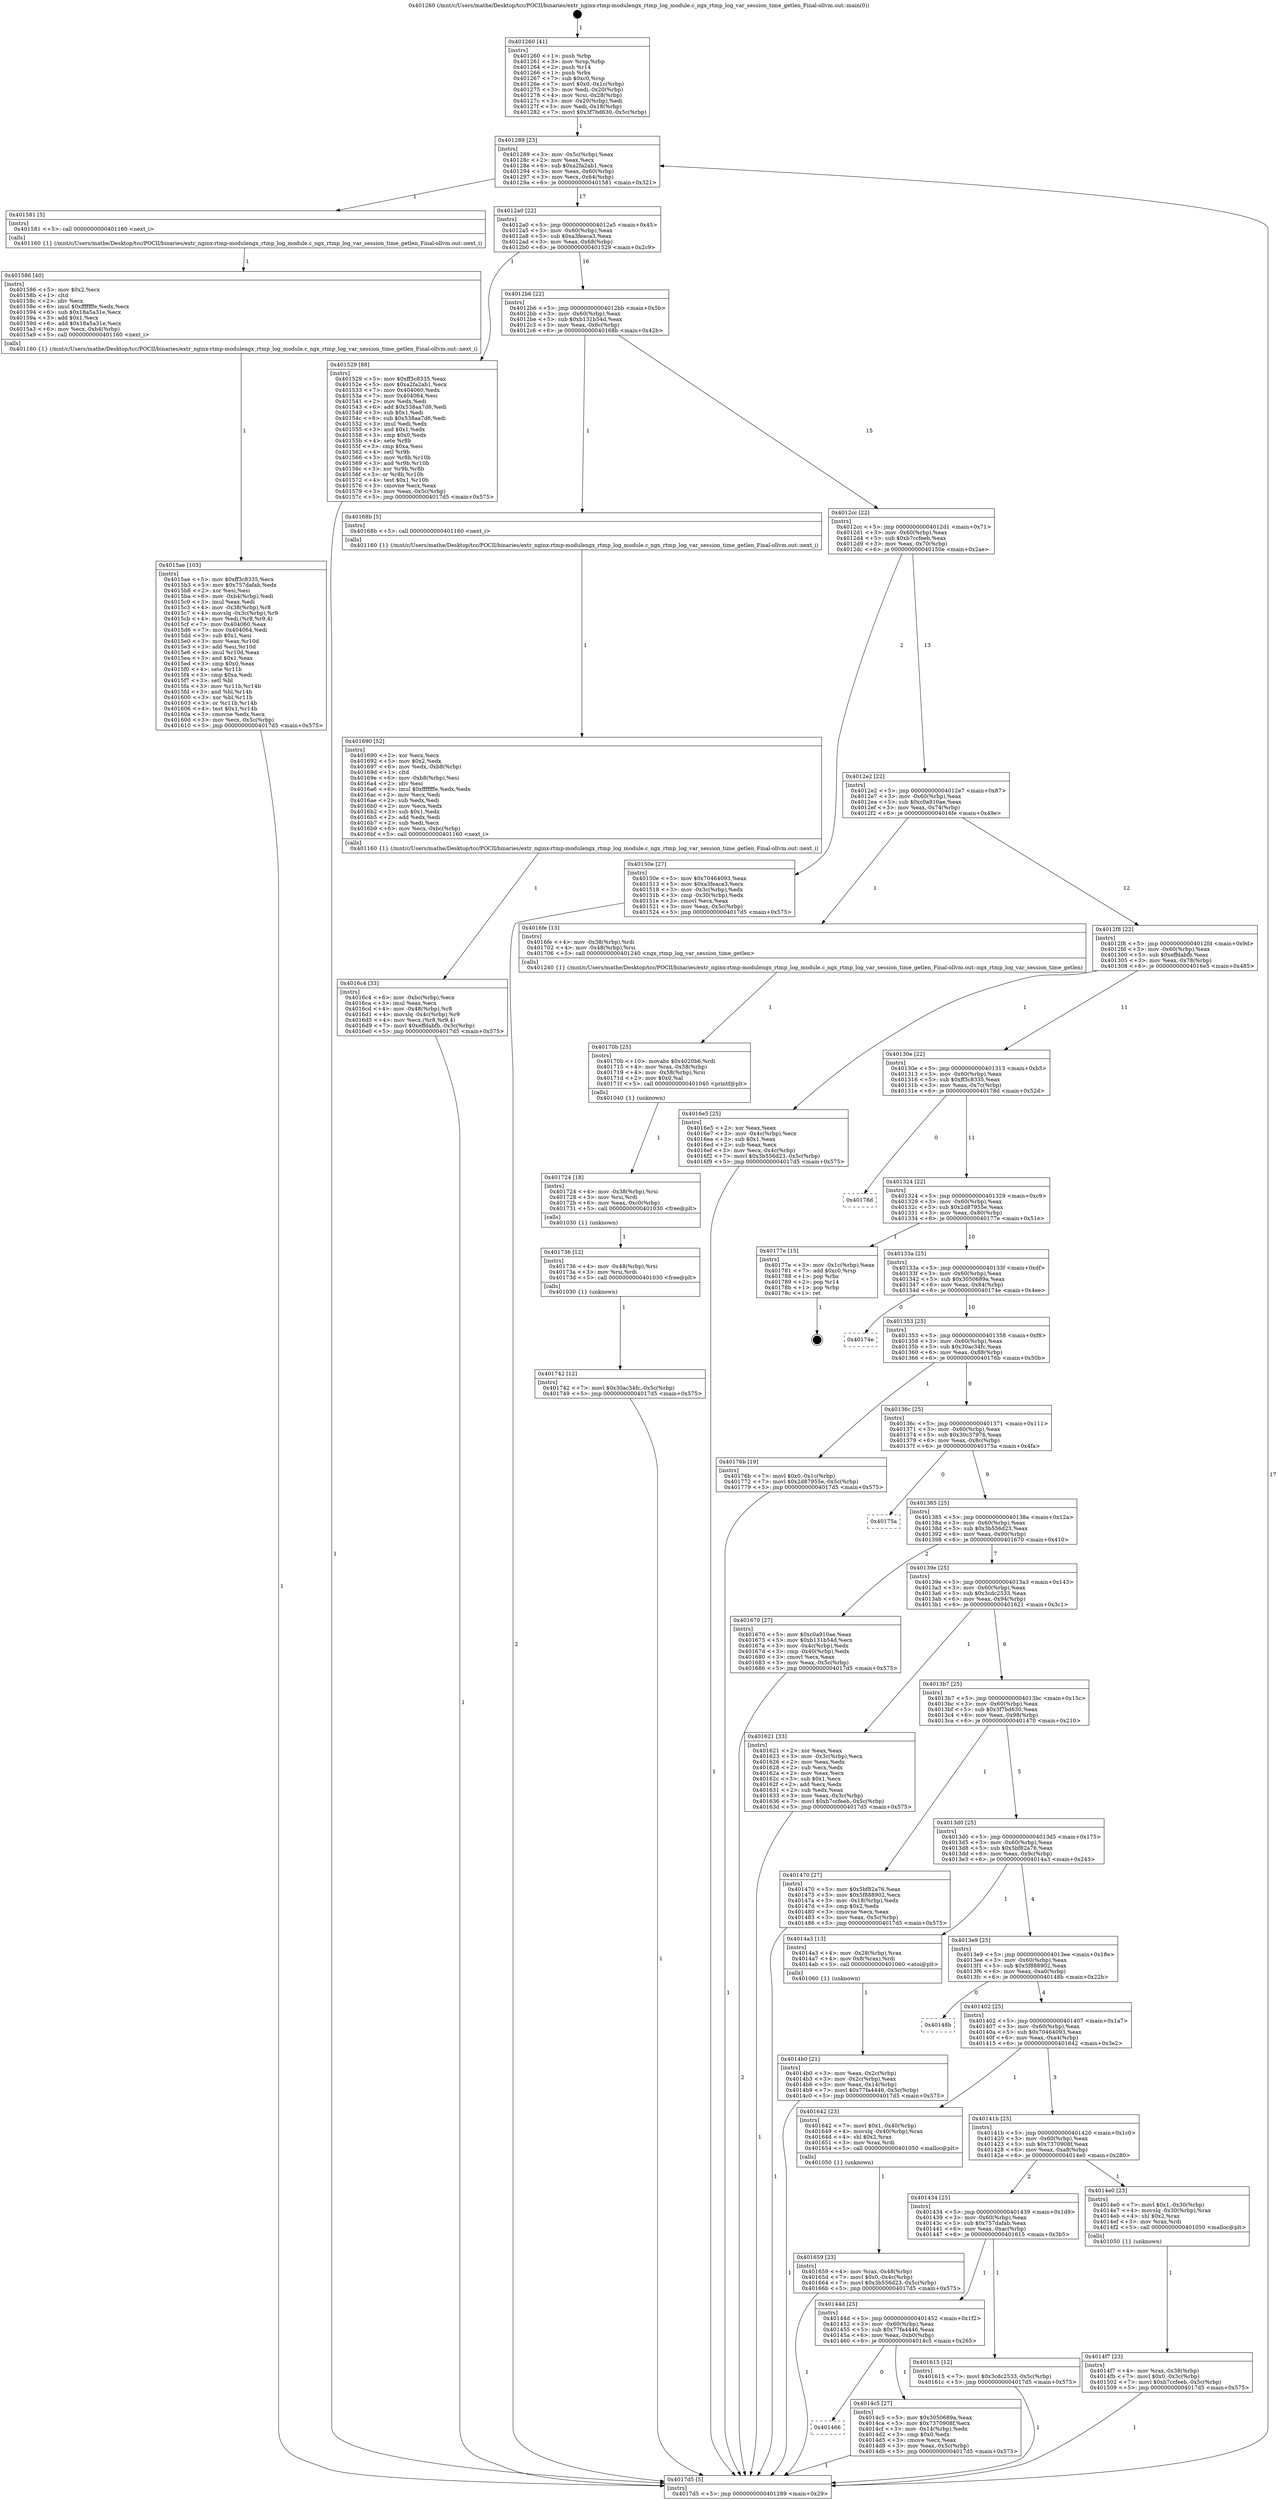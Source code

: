 digraph "0x401260" {
  label = "0x401260 (/mnt/c/Users/mathe/Desktop/tcc/POCII/binaries/extr_nginx-rtmp-modulengx_rtmp_log_module.c_ngx_rtmp_log_var_session_time_getlen_Final-ollvm.out::main(0))"
  labelloc = "t"
  node[shape=record]

  Entry [label="",width=0.3,height=0.3,shape=circle,fillcolor=black,style=filled]
  "0x401289" [label="{
     0x401289 [23]\l
     | [instrs]\l
     &nbsp;&nbsp;0x401289 \<+3\>: mov -0x5c(%rbp),%eax\l
     &nbsp;&nbsp;0x40128c \<+2\>: mov %eax,%ecx\l
     &nbsp;&nbsp;0x40128e \<+6\>: sub $0xa2fa2ab1,%ecx\l
     &nbsp;&nbsp;0x401294 \<+3\>: mov %eax,-0x60(%rbp)\l
     &nbsp;&nbsp;0x401297 \<+3\>: mov %ecx,-0x64(%rbp)\l
     &nbsp;&nbsp;0x40129a \<+6\>: je 0000000000401581 \<main+0x321\>\l
  }"]
  "0x401581" [label="{
     0x401581 [5]\l
     | [instrs]\l
     &nbsp;&nbsp;0x401581 \<+5\>: call 0000000000401160 \<next_i\>\l
     | [calls]\l
     &nbsp;&nbsp;0x401160 \{1\} (/mnt/c/Users/mathe/Desktop/tcc/POCII/binaries/extr_nginx-rtmp-modulengx_rtmp_log_module.c_ngx_rtmp_log_var_session_time_getlen_Final-ollvm.out::next_i)\l
  }"]
  "0x4012a0" [label="{
     0x4012a0 [22]\l
     | [instrs]\l
     &nbsp;&nbsp;0x4012a0 \<+5\>: jmp 00000000004012a5 \<main+0x45\>\l
     &nbsp;&nbsp;0x4012a5 \<+3\>: mov -0x60(%rbp),%eax\l
     &nbsp;&nbsp;0x4012a8 \<+5\>: sub $0xa3feaca3,%eax\l
     &nbsp;&nbsp;0x4012ad \<+3\>: mov %eax,-0x68(%rbp)\l
     &nbsp;&nbsp;0x4012b0 \<+6\>: je 0000000000401529 \<main+0x2c9\>\l
  }"]
  Exit [label="",width=0.3,height=0.3,shape=circle,fillcolor=black,style=filled,peripheries=2]
  "0x401529" [label="{
     0x401529 [88]\l
     | [instrs]\l
     &nbsp;&nbsp;0x401529 \<+5\>: mov $0xff3c8335,%eax\l
     &nbsp;&nbsp;0x40152e \<+5\>: mov $0xa2fa2ab1,%ecx\l
     &nbsp;&nbsp;0x401533 \<+7\>: mov 0x404060,%edx\l
     &nbsp;&nbsp;0x40153a \<+7\>: mov 0x404064,%esi\l
     &nbsp;&nbsp;0x401541 \<+2\>: mov %edx,%edi\l
     &nbsp;&nbsp;0x401543 \<+6\>: add $0x538aa7d6,%edi\l
     &nbsp;&nbsp;0x401549 \<+3\>: sub $0x1,%edi\l
     &nbsp;&nbsp;0x40154c \<+6\>: sub $0x538aa7d6,%edi\l
     &nbsp;&nbsp;0x401552 \<+3\>: imul %edi,%edx\l
     &nbsp;&nbsp;0x401555 \<+3\>: and $0x1,%edx\l
     &nbsp;&nbsp;0x401558 \<+3\>: cmp $0x0,%edx\l
     &nbsp;&nbsp;0x40155b \<+4\>: sete %r8b\l
     &nbsp;&nbsp;0x40155f \<+3\>: cmp $0xa,%esi\l
     &nbsp;&nbsp;0x401562 \<+4\>: setl %r9b\l
     &nbsp;&nbsp;0x401566 \<+3\>: mov %r8b,%r10b\l
     &nbsp;&nbsp;0x401569 \<+3\>: and %r9b,%r10b\l
     &nbsp;&nbsp;0x40156c \<+3\>: xor %r9b,%r8b\l
     &nbsp;&nbsp;0x40156f \<+3\>: or %r8b,%r10b\l
     &nbsp;&nbsp;0x401572 \<+4\>: test $0x1,%r10b\l
     &nbsp;&nbsp;0x401576 \<+3\>: cmovne %ecx,%eax\l
     &nbsp;&nbsp;0x401579 \<+3\>: mov %eax,-0x5c(%rbp)\l
     &nbsp;&nbsp;0x40157c \<+5\>: jmp 00000000004017d5 \<main+0x575\>\l
  }"]
  "0x4012b6" [label="{
     0x4012b6 [22]\l
     | [instrs]\l
     &nbsp;&nbsp;0x4012b6 \<+5\>: jmp 00000000004012bb \<main+0x5b\>\l
     &nbsp;&nbsp;0x4012bb \<+3\>: mov -0x60(%rbp),%eax\l
     &nbsp;&nbsp;0x4012be \<+5\>: sub $0xb131b54d,%eax\l
     &nbsp;&nbsp;0x4012c3 \<+3\>: mov %eax,-0x6c(%rbp)\l
     &nbsp;&nbsp;0x4012c6 \<+6\>: je 000000000040168b \<main+0x42b\>\l
  }"]
  "0x401742" [label="{
     0x401742 [12]\l
     | [instrs]\l
     &nbsp;&nbsp;0x401742 \<+7\>: movl $0x30ac34fc,-0x5c(%rbp)\l
     &nbsp;&nbsp;0x401749 \<+5\>: jmp 00000000004017d5 \<main+0x575\>\l
  }"]
  "0x40168b" [label="{
     0x40168b [5]\l
     | [instrs]\l
     &nbsp;&nbsp;0x40168b \<+5\>: call 0000000000401160 \<next_i\>\l
     | [calls]\l
     &nbsp;&nbsp;0x401160 \{1\} (/mnt/c/Users/mathe/Desktop/tcc/POCII/binaries/extr_nginx-rtmp-modulengx_rtmp_log_module.c_ngx_rtmp_log_var_session_time_getlen_Final-ollvm.out::next_i)\l
  }"]
  "0x4012cc" [label="{
     0x4012cc [22]\l
     | [instrs]\l
     &nbsp;&nbsp;0x4012cc \<+5\>: jmp 00000000004012d1 \<main+0x71\>\l
     &nbsp;&nbsp;0x4012d1 \<+3\>: mov -0x60(%rbp),%eax\l
     &nbsp;&nbsp;0x4012d4 \<+5\>: sub $0xb7ccfeeb,%eax\l
     &nbsp;&nbsp;0x4012d9 \<+3\>: mov %eax,-0x70(%rbp)\l
     &nbsp;&nbsp;0x4012dc \<+6\>: je 000000000040150e \<main+0x2ae\>\l
  }"]
  "0x401736" [label="{
     0x401736 [12]\l
     | [instrs]\l
     &nbsp;&nbsp;0x401736 \<+4\>: mov -0x48(%rbp),%rsi\l
     &nbsp;&nbsp;0x40173a \<+3\>: mov %rsi,%rdi\l
     &nbsp;&nbsp;0x40173d \<+5\>: call 0000000000401030 \<free@plt\>\l
     | [calls]\l
     &nbsp;&nbsp;0x401030 \{1\} (unknown)\l
  }"]
  "0x40150e" [label="{
     0x40150e [27]\l
     | [instrs]\l
     &nbsp;&nbsp;0x40150e \<+5\>: mov $0x70464093,%eax\l
     &nbsp;&nbsp;0x401513 \<+5\>: mov $0xa3feaca3,%ecx\l
     &nbsp;&nbsp;0x401518 \<+3\>: mov -0x3c(%rbp),%edx\l
     &nbsp;&nbsp;0x40151b \<+3\>: cmp -0x30(%rbp),%edx\l
     &nbsp;&nbsp;0x40151e \<+3\>: cmovl %ecx,%eax\l
     &nbsp;&nbsp;0x401521 \<+3\>: mov %eax,-0x5c(%rbp)\l
     &nbsp;&nbsp;0x401524 \<+5\>: jmp 00000000004017d5 \<main+0x575\>\l
  }"]
  "0x4012e2" [label="{
     0x4012e2 [22]\l
     | [instrs]\l
     &nbsp;&nbsp;0x4012e2 \<+5\>: jmp 00000000004012e7 \<main+0x87\>\l
     &nbsp;&nbsp;0x4012e7 \<+3\>: mov -0x60(%rbp),%eax\l
     &nbsp;&nbsp;0x4012ea \<+5\>: sub $0xc0a910ae,%eax\l
     &nbsp;&nbsp;0x4012ef \<+3\>: mov %eax,-0x74(%rbp)\l
     &nbsp;&nbsp;0x4012f2 \<+6\>: je 00000000004016fe \<main+0x49e\>\l
  }"]
  "0x401724" [label="{
     0x401724 [18]\l
     | [instrs]\l
     &nbsp;&nbsp;0x401724 \<+4\>: mov -0x38(%rbp),%rsi\l
     &nbsp;&nbsp;0x401728 \<+3\>: mov %rsi,%rdi\l
     &nbsp;&nbsp;0x40172b \<+6\>: mov %eax,-0xc0(%rbp)\l
     &nbsp;&nbsp;0x401731 \<+5\>: call 0000000000401030 \<free@plt\>\l
     | [calls]\l
     &nbsp;&nbsp;0x401030 \{1\} (unknown)\l
  }"]
  "0x4016fe" [label="{
     0x4016fe [13]\l
     | [instrs]\l
     &nbsp;&nbsp;0x4016fe \<+4\>: mov -0x38(%rbp),%rdi\l
     &nbsp;&nbsp;0x401702 \<+4\>: mov -0x48(%rbp),%rsi\l
     &nbsp;&nbsp;0x401706 \<+5\>: call 0000000000401240 \<ngx_rtmp_log_var_session_time_getlen\>\l
     | [calls]\l
     &nbsp;&nbsp;0x401240 \{1\} (/mnt/c/Users/mathe/Desktop/tcc/POCII/binaries/extr_nginx-rtmp-modulengx_rtmp_log_module.c_ngx_rtmp_log_var_session_time_getlen_Final-ollvm.out::ngx_rtmp_log_var_session_time_getlen)\l
  }"]
  "0x4012f8" [label="{
     0x4012f8 [22]\l
     | [instrs]\l
     &nbsp;&nbsp;0x4012f8 \<+5\>: jmp 00000000004012fd \<main+0x9d\>\l
     &nbsp;&nbsp;0x4012fd \<+3\>: mov -0x60(%rbp),%eax\l
     &nbsp;&nbsp;0x401300 \<+5\>: sub $0xeffdabfb,%eax\l
     &nbsp;&nbsp;0x401305 \<+3\>: mov %eax,-0x78(%rbp)\l
     &nbsp;&nbsp;0x401308 \<+6\>: je 00000000004016e5 \<main+0x485\>\l
  }"]
  "0x40170b" [label="{
     0x40170b [25]\l
     | [instrs]\l
     &nbsp;&nbsp;0x40170b \<+10\>: movabs $0x4020b6,%rdi\l
     &nbsp;&nbsp;0x401715 \<+4\>: mov %rax,-0x58(%rbp)\l
     &nbsp;&nbsp;0x401719 \<+4\>: mov -0x58(%rbp),%rsi\l
     &nbsp;&nbsp;0x40171d \<+2\>: mov $0x0,%al\l
     &nbsp;&nbsp;0x40171f \<+5\>: call 0000000000401040 \<printf@plt\>\l
     | [calls]\l
     &nbsp;&nbsp;0x401040 \{1\} (unknown)\l
  }"]
  "0x4016e5" [label="{
     0x4016e5 [25]\l
     | [instrs]\l
     &nbsp;&nbsp;0x4016e5 \<+2\>: xor %eax,%eax\l
     &nbsp;&nbsp;0x4016e7 \<+3\>: mov -0x4c(%rbp),%ecx\l
     &nbsp;&nbsp;0x4016ea \<+3\>: sub $0x1,%eax\l
     &nbsp;&nbsp;0x4016ed \<+2\>: sub %eax,%ecx\l
     &nbsp;&nbsp;0x4016ef \<+3\>: mov %ecx,-0x4c(%rbp)\l
     &nbsp;&nbsp;0x4016f2 \<+7\>: movl $0x3b556d23,-0x5c(%rbp)\l
     &nbsp;&nbsp;0x4016f9 \<+5\>: jmp 00000000004017d5 \<main+0x575\>\l
  }"]
  "0x40130e" [label="{
     0x40130e [22]\l
     | [instrs]\l
     &nbsp;&nbsp;0x40130e \<+5\>: jmp 0000000000401313 \<main+0xb3\>\l
     &nbsp;&nbsp;0x401313 \<+3\>: mov -0x60(%rbp),%eax\l
     &nbsp;&nbsp;0x401316 \<+5\>: sub $0xff3c8335,%eax\l
     &nbsp;&nbsp;0x40131b \<+3\>: mov %eax,-0x7c(%rbp)\l
     &nbsp;&nbsp;0x40131e \<+6\>: je 000000000040178d \<main+0x52d\>\l
  }"]
  "0x4016c4" [label="{
     0x4016c4 [33]\l
     | [instrs]\l
     &nbsp;&nbsp;0x4016c4 \<+6\>: mov -0xbc(%rbp),%ecx\l
     &nbsp;&nbsp;0x4016ca \<+3\>: imul %eax,%ecx\l
     &nbsp;&nbsp;0x4016cd \<+4\>: mov -0x48(%rbp),%r8\l
     &nbsp;&nbsp;0x4016d1 \<+4\>: movslq -0x4c(%rbp),%r9\l
     &nbsp;&nbsp;0x4016d5 \<+4\>: mov %ecx,(%r8,%r9,4)\l
     &nbsp;&nbsp;0x4016d9 \<+7\>: movl $0xeffdabfb,-0x5c(%rbp)\l
     &nbsp;&nbsp;0x4016e0 \<+5\>: jmp 00000000004017d5 \<main+0x575\>\l
  }"]
  "0x40178d" [label="{
     0x40178d\l
  }", style=dashed]
  "0x401324" [label="{
     0x401324 [22]\l
     | [instrs]\l
     &nbsp;&nbsp;0x401324 \<+5\>: jmp 0000000000401329 \<main+0xc9\>\l
     &nbsp;&nbsp;0x401329 \<+3\>: mov -0x60(%rbp),%eax\l
     &nbsp;&nbsp;0x40132c \<+5\>: sub $0x2d87955e,%eax\l
     &nbsp;&nbsp;0x401331 \<+3\>: mov %eax,-0x80(%rbp)\l
     &nbsp;&nbsp;0x401334 \<+6\>: je 000000000040177e \<main+0x51e\>\l
  }"]
  "0x401690" [label="{
     0x401690 [52]\l
     | [instrs]\l
     &nbsp;&nbsp;0x401690 \<+2\>: xor %ecx,%ecx\l
     &nbsp;&nbsp;0x401692 \<+5\>: mov $0x2,%edx\l
     &nbsp;&nbsp;0x401697 \<+6\>: mov %edx,-0xb8(%rbp)\l
     &nbsp;&nbsp;0x40169d \<+1\>: cltd\l
     &nbsp;&nbsp;0x40169e \<+6\>: mov -0xb8(%rbp),%esi\l
     &nbsp;&nbsp;0x4016a4 \<+2\>: idiv %esi\l
     &nbsp;&nbsp;0x4016a6 \<+6\>: imul $0xfffffffe,%edx,%edx\l
     &nbsp;&nbsp;0x4016ac \<+2\>: mov %ecx,%edi\l
     &nbsp;&nbsp;0x4016ae \<+2\>: sub %edx,%edi\l
     &nbsp;&nbsp;0x4016b0 \<+2\>: mov %ecx,%edx\l
     &nbsp;&nbsp;0x4016b2 \<+3\>: sub $0x1,%edx\l
     &nbsp;&nbsp;0x4016b5 \<+2\>: add %edx,%edi\l
     &nbsp;&nbsp;0x4016b7 \<+2\>: sub %edi,%ecx\l
     &nbsp;&nbsp;0x4016b9 \<+6\>: mov %ecx,-0xbc(%rbp)\l
     &nbsp;&nbsp;0x4016bf \<+5\>: call 0000000000401160 \<next_i\>\l
     | [calls]\l
     &nbsp;&nbsp;0x401160 \{1\} (/mnt/c/Users/mathe/Desktop/tcc/POCII/binaries/extr_nginx-rtmp-modulengx_rtmp_log_module.c_ngx_rtmp_log_var_session_time_getlen_Final-ollvm.out::next_i)\l
  }"]
  "0x40177e" [label="{
     0x40177e [15]\l
     | [instrs]\l
     &nbsp;&nbsp;0x40177e \<+3\>: mov -0x1c(%rbp),%eax\l
     &nbsp;&nbsp;0x401781 \<+7\>: add $0xc0,%rsp\l
     &nbsp;&nbsp;0x401788 \<+1\>: pop %rbx\l
     &nbsp;&nbsp;0x401789 \<+2\>: pop %r14\l
     &nbsp;&nbsp;0x40178b \<+1\>: pop %rbp\l
     &nbsp;&nbsp;0x40178c \<+1\>: ret\l
  }"]
  "0x40133a" [label="{
     0x40133a [25]\l
     | [instrs]\l
     &nbsp;&nbsp;0x40133a \<+5\>: jmp 000000000040133f \<main+0xdf\>\l
     &nbsp;&nbsp;0x40133f \<+3\>: mov -0x60(%rbp),%eax\l
     &nbsp;&nbsp;0x401342 \<+5\>: sub $0x3050689a,%eax\l
     &nbsp;&nbsp;0x401347 \<+6\>: mov %eax,-0x84(%rbp)\l
     &nbsp;&nbsp;0x40134d \<+6\>: je 000000000040174e \<main+0x4ee\>\l
  }"]
  "0x401659" [label="{
     0x401659 [23]\l
     | [instrs]\l
     &nbsp;&nbsp;0x401659 \<+4\>: mov %rax,-0x48(%rbp)\l
     &nbsp;&nbsp;0x40165d \<+7\>: movl $0x0,-0x4c(%rbp)\l
     &nbsp;&nbsp;0x401664 \<+7\>: movl $0x3b556d23,-0x5c(%rbp)\l
     &nbsp;&nbsp;0x40166b \<+5\>: jmp 00000000004017d5 \<main+0x575\>\l
  }"]
  "0x40174e" [label="{
     0x40174e\l
  }", style=dashed]
  "0x401353" [label="{
     0x401353 [25]\l
     | [instrs]\l
     &nbsp;&nbsp;0x401353 \<+5\>: jmp 0000000000401358 \<main+0xf8\>\l
     &nbsp;&nbsp;0x401358 \<+3\>: mov -0x60(%rbp),%eax\l
     &nbsp;&nbsp;0x40135b \<+5\>: sub $0x30ac34fc,%eax\l
     &nbsp;&nbsp;0x401360 \<+6\>: mov %eax,-0x88(%rbp)\l
     &nbsp;&nbsp;0x401366 \<+6\>: je 000000000040176b \<main+0x50b\>\l
  }"]
  "0x4015ae" [label="{
     0x4015ae [103]\l
     | [instrs]\l
     &nbsp;&nbsp;0x4015ae \<+5\>: mov $0xff3c8335,%ecx\l
     &nbsp;&nbsp;0x4015b3 \<+5\>: mov $0x757dafab,%edx\l
     &nbsp;&nbsp;0x4015b8 \<+2\>: xor %esi,%esi\l
     &nbsp;&nbsp;0x4015ba \<+6\>: mov -0xb4(%rbp),%edi\l
     &nbsp;&nbsp;0x4015c0 \<+3\>: imul %eax,%edi\l
     &nbsp;&nbsp;0x4015c3 \<+4\>: mov -0x38(%rbp),%r8\l
     &nbsp;&nbsp;0x4015c7 \<+4\>: movslq -0x3c(%rbp),%r9\l
     &nbsp;&nbsp;0x4015cb \<+4\>: mov %edi,(%r8,%r9,4)\l
     &nbsp;&nbsp;0x4015cf \<+7\>: mov 0x404060,%eax\l
     &nbsp;&nbsp;0x4015d6 \<+7\>: mov 0x404064,%edi\l
     &nbsp;&nbsp;0x4015dd \<+3\>: sub $0x1,%esi\l
     &nbsp;&nbsp;0x4015e0 \<+3\>: mov %eax,%r10d\l
     &nbsp;&nbsp;0x4015e3 \<+3\>: add %esi,%r10d\l
     &nbsp;&nbsp;0x4015e6 \<+4\>: imul %r10d,%eax\l
     &nbsp;&nbsp;0x4015ea \<+3\>: and $0x1,%eax\l
     &nbsp;&nbsp;0x4015ed \<+3\>: cmp $0x0,%eax\l
     &nbsp;&nbsp;0x4015f0 \<+4\>: sete %r11b\l
     &nbsp;&nbsp;0x4015f4 \<+3\>: cmp $0xa,%edi\l
     &nbsp;&nbsp;0x4015f7 \<+3\>: setl %bl\l
     &nbsp;&nbsp;0x4015fa \<+3\>: mov %r11b,%r14b\l
     &nbsp;&nbsp;0x4015fd \<+3\>: and %bl,%r14b\l
     &nbsp;&nbsp;0x401600 \<+3\>: xor %bl,%r11b\l
     &nbsp;&nbsp;0x401603 \<+3\>: or %r11b,%r14b\l
     &nbsp;&nbsp;0x401606 \<+4\>: test $0x1,%r14b\l
     &nbsp;&nbsp;0x40160a \<+3\>: cmovne %edx,%ecx\l
     &nbsp;&nbsp;0x40160d \<+3\>: mov %ecx,-0x5c(%rbp)\l
     &nbsp;&nbsp;0x401610 \<+5\>: jmp 00000000004017d5 \<main+0x575\>\l
  }"]
  "0x40176b" [label="{
     0x40176b [19]\l
     | [instrs]\l
     &nbsp;&nbsp;0x40176b \<+7\>: movl $0x0,-0x1c(%rbp)\l
     &nbsp;&nbsp;0x401772 \<+7\>: movl $0x2d87955e,-0x5c(%rbp)\l
     &nbsp;&nbsp;0x401779 \<+5\>: jmp 00000000004017d5 \<main+0x575\>\l
  }"]
  "0x40136c" [label="{
     0x40136c [25]\l
     | [instrs]\l
     &nbsp;&nbsp;0x40136c \<+5\>: jmp 0000000000401371 \<main+0x111\>\l
     &nbsp;&nbsp;0x401371 \<+3\>: mov -0x60(%rbp),%eax\l
     &nbsp;&nbsp;0x401374 \<+5\>: sub $0x30c37976,%eax\l
     &nbsp;&nbsp;0x401379 \<+6\>: mov %eax,-0x8c(%rbp)\l
     &nbsp;&nbsp;0x40137f \<+6\>: je 000000000040175a \<main+0x4fa\>\l
  }"]
  "0x401586" [label="{
     0x401586 [40]\l
     | [instrs]\l
     &nbsp;&nbsp;0x401586 \<+5\>: mov $0x2,%ecx\l
     &nbsp;&nbsp;0x40158b \<+1\>: cltd\l
     &nbsp;&nbsp;0x40158c \<+2\>: idiv %ecx\l
     &nbsp;&nbsp;0x40158e \<+6\>: imul $0xfffffffe,%edx,%ecx\l
     &nbsp;&nbsp;0x401594 \<+6\>: sub $0x18a5a31e,%ecx\l
     &nbsp;&nbsp;0x40159a \<+3\>: add $0x1,%ecx\l
     &nbsp;&nbsp;0x40159d \<+6\>: add $0x18a5a31e,%ecx\l
     &nbsp;&nbsp;0x4015a3 \<+6\>: mov %ecx,-0xb4(%rbp)\l
     &nbsp;&nbsp;0x4015a9 \<+5\>: call 0000000000401160 \<next_i\>\l
     | [calls]\l
     &nbsp;&nbsp;0x401160 \{1\} (/mnt/c/Users/mathe/Desktop/tcc/POCII/binaries/extr_nginx-rtmp-modulengx_rtmp_log_module.c_ngx_rtmp_log_var_session_time_getlen_Final-ollvm.out::next_i)\l
  }"]
  "0x40175a" [label="{
     0x40175a\l
  }", style=dashed]
  "0x401385" [label="{
     0x401385 [25]\l
     | [instrs]\l
     &nbsp;&nbsp;0x401385 \<+5\>: jmp 000000000040138a \<main+0x12a\>\l
     &nbsp;&nbsp;0x40138a \<+3\>: mov -0x60(%rbp),%eax\l
     &nbsp;&nbsp;0x40138d \<+5\>: sub $0x3b556d23,%eax\l
     &nbsp;&nbsp;0x401392 \<+6\>: mov %eax,-0x90(%rbp)\l
     &nbsp;&nbsp;0x401398 \<+6\>: je 0000000000401670 \<main+0x410\>\l
  }"]
  "0x4014f7" [label="{
     0x4014f7 [23]\l
     | [instrs]\l
     &nbsp;&nbsp;0x4014f7 \<+4\>: mov %rax,-0x38(%rbp)\l
     &nbsp;&nbsp;0x4014fb \<+7\>: movl $0x0,-0x3c(%rbp)\l
     &nbsp;&nbsp;0x401502 \<+7\>: movl $0xb7ccfeeb,-0x5c(%rbp)\l
     &nbsp;&nbsp;0x401509 \<+5\>: jmp 00000000004017d5 \<main+0x575\>\l
  }"]
  "0x401670" [label="{
     0x401670 [27]\l
     | [instrs]\l
     &nbsp;&nbsp;0x401670 \<+5\>: mov $0xc0a910ae,%eax\l
     &nbsp;&nbsp;0x401675 \<+5\>: mov $0xb131b54d,%ecx\l
     &nbsp;&nbsp;0x40167a \<+3\>: mov -0x4c(%rbp),%edx\l
     &nbsp;&nbsp;0x40167d \<+3\>: cmp -0x40(%rbp),%edx\l
     &nbsp;&nbsp;0x401680 \<+3\>: cmovl %ecx,%eax\l
     &nbsp;&nbsp;0x401683 \<+3\>: mov %eax,-0x5c(%rbp)\l
     &nbsp;&nbsp;0x401686 \<+5\>: jmp 00000000004017d5 \<main+0x575\>\l
  }"]
  "0x40139e" [label="{
     0x40139e [25]\l
     | [instrs]\l
     &nbsp;&nbsp;0x40139e \<+5\>: jmp 00000000004013a3 \<main+0x143\>\l
     &nbsp;&nbsp;0x4013a3 \<+3\>: mov -0x60(%rbp),%eax\l
     &nbsp;&nbsp;0x4013a6 \<+5\>: sub $0x3cdc2533,%eax\l
     &nbsp;&nbsp;0x4013ab \<+6\>: mov %eax,-0x94(%rbp)\l
     &nbsp;&nbsp;0x4013b1 \<+6\>: je 0000000000401621 \<main+0x3c1\>\l
  }"]
  "0x401466" [label="{
     0x401466\l
  }", style=dashed]
  "0x401621" [label="{
     0x401621 [33]\l
     | [instrs]\l
     &nbsp;&nbsp;0x401621 \<+2\>: xor %eax,%eax\l
     &nbsp;&nbsp;0x401623 \<+3\>: mov -0x3c(%rbp),%ecx\l
     &nbsp;&nbsp;0x401626 \<+2\>: mov %eax,%edx\l
     &nbsp;&nbsp;0x401628 \<+2\>: sub %ecx,%edx\l
     &nbsp;&nbsp;0x40162a \<+2\>: mov %eax,%ecx\l
     &nbsp;&nbsp;0x40162c \<+3\>: sub $0x1,%ecx\l
     &nbsp;&nbsp;0x40162f \<+2\>: add %ecx,%edx\l
     &nbsp;&nbsp;0x401631 \<+2\>: sub %edx,%eax\l
     &nbsp;&nbsp;0x401633 \<+3\>: mov %eax,-0x3c(%rbp)\l
     &nbsp;&nbsp;0x401636 \<+7\>: movl $0xb7ccfeeb,-0x5c(%rbp)\l
     &nbsp;&nbsp;0x40163d \<+5\>: jmp 00000000004017d5 \<main+0x575\>\l
  }"]
  "0x4013b7" [label="{
     0x4013b7 [25]\l
     | [instrs]\l
     &nbsp;&nbsp;0x4013b7 \<+5\>: jmp 00000000004013bc \<main+0x15c\>\l
     &nbsp;&nbsp;0x4013bc \<+3\>: mov -0x60(%rbp),%eax\l
     &nbsp;&nbsp;0x4013bf \<+5\>: sub $0x3f7bd630,%eax\l
     &nbsp;&nbsp;0x4013c4 \<+6\>: mov %eax,-0x98(%rbp)\l
     &nbsp;&nbsp;0x4013ca \<+6\>: je 0000000000401470 \<main+0x210\>\l
  }"]
  "0x4014c5" [label="{
     0x4014c5 [27]\l
     | [instrs]\l
     &nbsp;&nbsp;0x4014c5 \<+5\>: mov $0x3050689a,%eax\l
     &nbsp;&nbsp;0x4014ca \<+5\>: mov $0x7370908f,%ecx\l
     &nbsp;&nbsp;0x4014cf \<+3\>: mov -0x14(%rbp),%edx\l
     &nbsp;&nbsp;0x4014d2 \<+3\>: cmp $0x0,%edx\l
     &nbsp;&nbsp;0x4014d5 \<+3\>: cmove %ecx,%eax\l
     &nbsp;&nbsp;0x4014d8 \<+3\>: mov %eax,-0x5c(%rbp)\l
     &nbsp;&nbsp;0x4014db \<+5\>: jmp 00000000004017d5 \<main+0x575\>\l
  }"]
  "0x401470" [label="{
     0x401470 [27]\l
     | [instrs]\l
     &nbsp;&nbsp;0x401470 \<+5\>: mov $0x5bf82a76,%eax\l
     &nbsp;&nbsp;0x401475 \<+5\>: mov $0x5f888902,%ecx\l
     &nbsp;&nbsp;0x40147a \<+3\>: mov -0x18(%rbp),%edx\l
     &nbsp;&nbsp;0x40147d \<+3\>: cmp $0x2,%edx\l
     &nbsp;&nbsp;0x401480 \<+3\>: cmovne %ecx,%eax\l
     &nbsp;&nbsp;0x401483 \<+3\>: mov %eax,-0x5c(%rbp)\l
     &nbsp;&nbsp;0x401486 \<+5\>: jmp 00000000004017d5 \<main+0x575\>\l
  }"]
  "0x4013d0" [label="{
     0x4013d0 [25]\l
     | [instrs]\l
     &nbsp;&nbsp;0x4013d0 \<+5\>: jmp 00000000004013d5 \<main+0x175\>\l
     &nbsp;&nbsp;0x4013d5 \<+3\>: mov -0x60(%rbp),%eax\l
     &nbsp;&nbsp;0x4013d8 \<+5\>: sub $0x5bf82a76,%eax\l
     &nbsp;&nbsp;0x4013dd \<+6\>: mov %eax,-0x9c(%rbp)\l
     &nbsp;&nbsp;0x4013e3 \<+6\>: je 00000000004014a3 \<main+0x243\>\l
  }"]
  "0x4017d5" [label="{
     0x4017d5 [5]\l
     | [instrs]\l
     &nbsp;&nbsp;0x4017d5 \<+5\>: jmp 0000000000401289 \<main+0x29\>\l
  }"]
  "0x401260" [label="{
     0x401260 [41]\l
     | [instrs]\l
     &nbsp;&nbsp;0x401260 \<+1\>: push %rbp\l
     &nbsp;&nbsp;0x401261 \<+3\>: mov %rsp,%rbp\l
     &nbsp;&nbsp;0x401264 \<+2\>: push %r14\l
     &nbsp;&nbsp;0x401266 \<+1\>: push %rbx\l
     &nbsp;&nbsp;0x401267 \<+7\>: sub $0xc0,%rsp\l
     &nbsp;&nbsp;0x40126e \<+7\>: movl $0x0,-0x1c(%rbp)\l
     &nbsp;&nbsp;0x401275 \<+3\>: mov %edi,-0x20(%rbp)\l
     &nbsp;&nbsp;0x401278 \<+4\>: mov %rsi,-0x28(%rbp)\l
     &nbsp;&nbsp;0x40127c \<+3\>: mov -0x20(%rbp),%edi\l
     &nbsp;&nbsp;0x40127f \<+3\>: mov %edi,-0x18(%rbp)\l
     &nbsp;&nbsp;0x401282 \<+7\>: movl $0x3f7bd630,-0x5c(%rbp)\l
  }"]
  "0x40144d" [label="{
     0x40144d [25]\l
     | [instrs]\l
     &nbsp;&nbsp;0x40144d \<+5\>: jmp 0000000000401452 \<main+0x1f2\>\l
     &nbsp;&nbsp;0x401452 \<+3\>: mov -0x60(%rbp),%eax\l
     &nbsp;&nbsp;0x401455 \<+5\>: sub $0x77fa4446,%eax\l
     &nbsp;&nbsp;0x40145a \<+6\>: mov %eax,-0xb0(%rbp)\l
     &nbsp;&nbsp;0x401460 \<+6\>: je 00000000004014c5 \<main+0x265\>\l
  }"]
  "0x4014a3" [label="{
     0x4014a3 [13]\l
     | [instrs]\l
     &nbsp;&nbsp;0x4014a3 \<+4\>: mov -0x28(%rbp),%rax\l
     &nbsp;&nbsp;0x4014a7 \<+4\>: mov 0x8(%rax),%rdi\l
     &nbsp;&nbsp;0x4014ab \<+5\>: call 0000000000401060 \<atoi@plt\>\l
     | [calls]\l
     &nbsp;&nbsp;0x401060 \{1\} (unknown)\l
  }"]
  "0x4013e9" [label="{
     0x4013e9 [25]\l
     | [instrs]\l
     &nbsp;&nbsp;0x4013e9 \<+5\>: jmp 00000000004013ee \<main+0x18e\>\l
     &nbsp;&nbsp;0x4013ee \<+3\>: mov -0x60(%rbp),%eax\l
     &nbsp;&nbsp;0x4013f1 \<+5\>: sub $0x5f888902,%eax\l
     &nbsp;&nbsp;0x4013f6 \<+6\>: mov %eax,-0xa0(%rbp)\l
     &nbsp;&nbsp;0x4013fc \<+6\>: je 000000000040148b \<main+0x22b\>\l
  }"]
  "0x4014b0" [label="{
     0x4014b0 [21]\l
     | [instrs]\l
     &nbsp;&nbsp;0x4014b0 \<+3\>: mov %eax,-0x2c(%rbp)\l
     &nbsp;&nbsp;0x4014b3 \<+3\>: mov -0x2c(%rbp),%eax\l
     &nbsp;&nbsp;0x4014b6 \<+3\>: mov %eax,-0x14(%rbp)\l
     &nbsp;&nbsp;0x4014b9 \<+7\>: movl $0x77fa4446,-0x5c(%rbp)\l
     &nbsp;&nbsp;0x4014c0 \<+5\>: jmp 00000000004017d5 \<main+0x575\>\l
  }"]
  "0x401615" [label="{
     0x401615 [12]\l
     | [instrs]\l
     &nbsp;&nbsp;0x401615 \<+7\>: movl $0x3cdc2533,-0x5c(%rbp)\l
     &nbsp;&nbsp;0x40161c \<+5\>: jmp 00000000004017d5 \<main+0x575\>\l
  }"]
  "0x40148b" [label="{
     0x40148b\l
  }", style=dashed]
  "0x401402" [label="{
     0x401402 [25]\l
     | [instrs]\l
     &nbsp;&nbsp;0x401402 \<+5\>: jmp 0000000000401407 \<main+0x1a7\>\l
     &nbsp;&nbsp;0x401407 \<+3\>: mov -0x60(%rbp),%eax\l
     &nbsp;&nbsp;0x40140a \<+5\>: sub $0x70464093,%eax\l
     &nbsp;&nbsp;0x40140f \<+6\>: mov %eax,-0xa4(%rbp)\l
     &nbsp;&nbsp;0x401415 \<+6\>: je 0000000000401642 \<main+0x3e2\>\l
  }"]
  "0x401434" [label="{
     0x401434 [25]\l
     | [instrs]\l
     &nbsp;&nbsp;0x401434 \<+5\>: jmp 0000000000401439 \<main+0x1d9\>\l
     &nbsp;&nbsp;0x401439 \<+3\>: mov -0x60(%rbp),%eax\l
     &nbsp;&nbsp;0x40143c \<+5\>: sub $0x757dafab,%eax\l
     &nbsp;&nbsp;0x401441 \<+6\>: mov %eax,-0xac(%rbp)\l
     &nbsp;&nbsp;0x401447 \<+6\>: je 0000000000401615 \<main+0x3b5\>\l
  }"]
  "0x401642" [label="{
     0x401642 [23]\l
     | [instrs]\l
     &nbsp;&nbsp;0x401642 \<+7\>: movl $0x1,-0x40(%rbp)\l
     &nbsp;&nbsp;0x401649 \<+4\>: movslq -0x40(%rbp),%rax\l
     &nbsp;&nbsp;0x40164d \<+4\>: shl $0x2,%rax\l
     &nbsp;&nbsp;0x401651 \<+3\>: mov %rax,%rdi\l
     &nbsp;&nbsp;0x401654 \<+5\>: call 0000000000401050 \<malloc@plt\>\l
     | [calls]\l
     &nbsp;&nbsp;0x401050 \{1\} (unknown)\l
  }"]
  "0x40141b" [label="{
     0x40141b [25]\l
     | [instrs]\l
     &nbsp;&nbsp;0x40141b \<+5\>: jmp 0000000000401420 \<main+0x1c0\>\l
     &nbsp;&nbsp;0x401420 \<+3\>: mov -0x60(%rbp),%eax\l
     &nbsp;&nbsp;0x401423 \<+5\>: sub $0x7370908f,%eax\l
     &nbsp;&nbsp;0x401428 \<+6\>: mov %eax,-0xa8(%rbp)\l
     &nbsp;&nbsp;0x40142e \<+6\>: je 00000000004014e0 \<main+0x280\>\l
  }"]
  "0x4014e0" [label="{
     0x4014e0 [23]\l
     | [instrs]\l
     &nbsp;&nbsp;0x4014e0 \<+7\>: movl $0x1,-0x30(%rbp)\l
     &nbsp;&nbsp;0x4014e7 \<+4\>: movslq -0x30(%rbp),%rax\l
     &nbsp;&nbsp;0x4014eb \<+4\>: shl $0x2,%rax\l
     &nbsp;&nbsp;0x4014ef \<+3\>: mov %rax,%rdi\l
     &nbsp;&nbsp;0x4014f2 \<+5\>: call 0000000000401050 \<malloc@plt\>\l
     | [calls]\l
     &nbsp;&nbsp;0x401050 \{1\} (unknown)\l
  }"]
  Entry -> "0x401260" [label=" 1"]
  "0x401289" -> "0x401581" [label=" 1"]
  "0x401289" -> "0x4012a0" [label=" 17"]
  "0x40177e" -> Exit [label=" 1"]
  "0x4012a0" -> "0x401529" [label=" 1"]
  "0x4012a0" -> "0x4012b6" [label=" 16"]
  "0x40176b" -> "0x4017d5" [label=" 1"]
  "0x4012b6" -> "0x40168b" [label=" 1"]
  "0x4012b6" -> "0x4012cc" [label=" 15"]
  "0x401742" -> "0x4017d5" [label=" 1"]
  "0x4012cc" -> "0x40150e" [label=" 2"]
  "0x4012cc" -> "0x4012e2" [label=" 13"]
  "0x401736" -> "0x401742" [label=" 1"]
  "0x4012e2" -> "0x4016fe" [label=" 1"]
  "0x4012e2" -> "0x4012f8" [label=" 12"]
  "0x401724" -> "0x401736" [label=" 1"]
  "0x4012f8" -> "0x4016e5" [label=" 1"]
  "0x4012f8" -> "0x40130e" [label=" 11"]
  "0x40170b" -> "0x401724" [label=" 1"]
  "0x40130e" -> "0x40178d" [label=" 0"]
  "0x40130e" -> "0x401324" [label=" 11"]
  "0x4016fe" -> "0x40170b" [label=" 1"]
  "0x401324" -> "0x40177e" [label=" 1"]
  "0x401324" -> "0x40133a" [label=" 10"]
  "0x4016e5" -> "0x4017d5" [label=" 1"]
  "0x40133a" -> "0x40174e" [label=" 0"]
  "0x40133a" -> "0x401353" [label=" 10"]
  "0x4016c4" -> "0x4017d5" [label=" 1"]
  "0x401353" -> "0x40176b" [label=" 1"]
  "0x401353" -> "0x40136c" [label=" 9"]
  "0x401690" -> "0x4016c4" [label=" 1"]
  "0x40136c" -> "0x40175a" [label=" 0"]
  "0x40136c" -> "0x401385" [label=" 9"]
  "0x40168b" -> "0x401690" [label=" 1"]
  "0x401385" -> "0x401670" [label=" 2"]
  "0x401385" -> "0x40139e" [label=" 7"]
  "0x401670" -> "0x4017d5" [label=" 2"]
  "0x40139e" -> "0x401621" [label=" 1"]
  "0x40139e" -> "0x4013b7" [label=" 6"]
  "0x401659" -> "0x4017d5" [label=" 1"]
  "0x4013b7" -> "0x401470" [label=" 1"]
  "0x4013b7" -> "0x4013d0" [label=" 5"]
  "0x401470" -> "0x4017d5" [label=" 1"]
  "0x401260" -> "0x401289" [label=" 1"]
  "0x4017d5" -> "0x401289" [label=" 17"]
  "0x401642" -> "0x401659" [label=" 1"]
  "0x4013d0" -> "0x4014a3" [label=" 1"]
  "0x4013d0" -> "0x4013e9" [label=" 4"]
  "0x4014a3" -> "0x4014b0" [label=" 1"]
  "0x4014b0" -> "0x4017d5" [label=" 1"]
  "0x401615" -> "0x4017d5" [label=" 1"]
  "0x4013e9" -> "0x40148b" [label=" 0"]
  "0x4013e9" -> "0x401402" [label=" 4"]
  "0x4015ae" -> "0x4017d5" [label=" 1"]
  "0x401402" -> "0x401642" [label=" 1"]
  "0x401402" -> "0x40141b" [label=" 3"]
  "0x401581" -> "0x401586" [label=" 1"]
  "0x40141b" -> "0x4014e0" [label=" 1"]
  "0x40141b" -> "0x401434" [label=" 2"]
  "0x401586" -> "0x4015ae" [label=" 1"]
  "0x401434" -> "0x401615" [label=" 1"]
  "0x401434" -> "0x40144d" [label=" 1"]
  "0x401621" -> "0x4017d5" [label=" 1"]
  "0x40144d" -> "0x4014c5" [label=" 1"]
  "0x40144d" -> "0x401466" [label=" 0"]
  "0x4014c5" -> "0x4017d5" [label=" 1"]
  "0x4014e0" -> "0x4014f7" [label=" 1"]
  "0x4014f7" -> "0x4017d5" [label=" 1"]
  "0x40150e" -> "0x4017d5" [label=" 2"]
  "0x401529" -> "0x4017d5" [label=" 1"]
}
